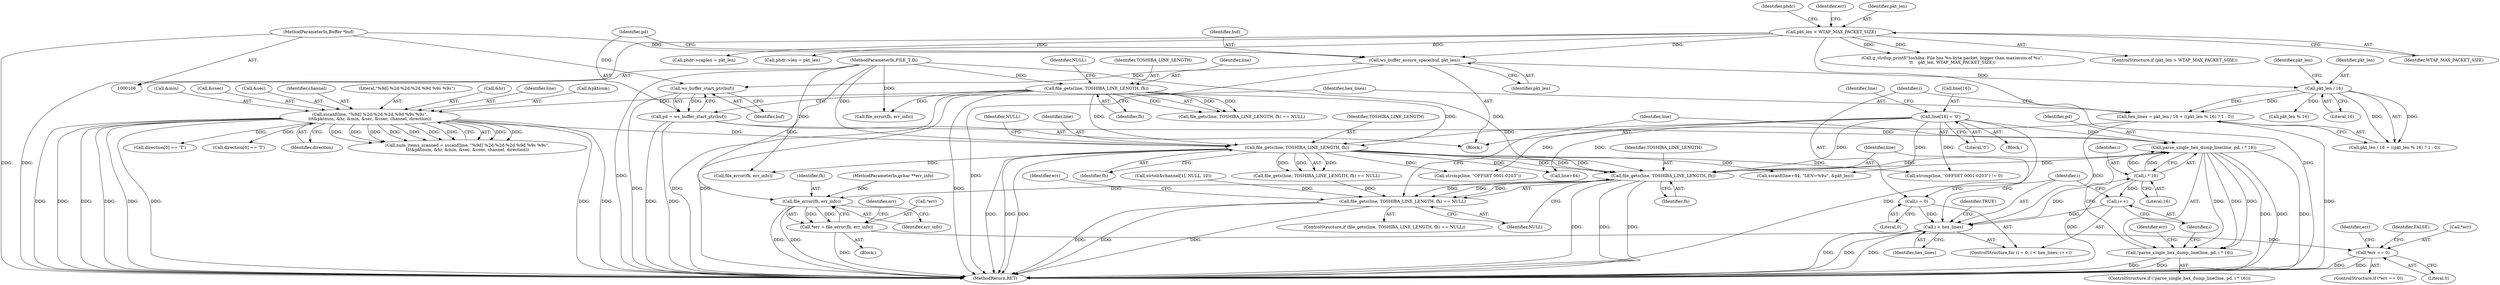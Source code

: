 digraph "0_wireshark_3270dfac43da861c714df76513456b46765ff47f@pointer" {
"1000456" [label="(Call,parse_single_hex_dump_line(line, pd, i * 16))"];
"1000222" [label="(Call,line[16] = '\0')"];
"1000430" [label="(Call,file_gets(line, TOSHIBA_LINE_LENGTH, fh))"];
"1000456" [label="(Call,parse_single_hex_dump_line(line, pd, i * 16))"];
"1000402" [label="(Call,pd = ws_buffer_start_ptr(buf))"];
"1000404" [label="(Call,ws_buffer_start_ptr(buf))"];
"1000399" [label="(Call,ws_buffer_assure_space(buf, pkt_len))"];
"1000111" [label="(MethodParameterIn,Buffer *buf)"];
"1000258" [label="(Call,pkt_len > WTAP_MAX_PACKET_SIZE)"];
"1000459" [label="(Call,i * 16)"];
"1000422" [label="(Call,i < hex_lines)"];
"1000419" [label="(Call,i = 0)"];
"1000425" [label="(Call,i++)"];
"1000406" [label="(Call,hex_lines = pkt_len / 16 + ((pkt_len % 16) ? 1 : 0))"];
"1000409" [label="(Call,pkt_len / 16)"];
"1000198" [label="(Call,file_gets(line, TOSHIBA_LINE_LENGTH, fh))"];
"1000163" [label="(Call,sscanf(line, \"%9d] %2d:%2d:%2d.%9d %9s %9s\",\n\t\t\t&pktnum, &hr, &min, &sec, &csec, channel, direction))"];
"1000137" [label="(Call,file_gets(line, TOSHIBA_LINE_LENGTH, fh))"];
"1000109" [label="(MethodParameterIn,FILE_T fh)"];
"1000429" [label="(Call,file_gets(line, TOSHIBA_LINE_LENGTH, fh) == NULL)"];
"1000439" [label="(Call,file_error(fh, err_info))"];
"1000436" [label="(Call,*err = file_error(fh, err_info))"];
"1000443" [label="(Call,*err == 0)"];
"1000455" [label="(Call,!parse_single_hex_dump_line(line, pd, i * 16))"];
"1000195" [label="(Block,)"];
"1000431" [label="(Identifier,line)"];
"1000414" [label="(Identifier,pkt_len)"];
"1000443" [label="(Call,*err == 0)"];
"1000438" [label="(Identifier,err)"];
"1000430" [label="(Call,file_gets(line, TOSHIBA_LINE_LENGTH, fh))"];
"1000172" [label="(Call,&sec)"];
"1000435" [label="(Block,)"];
"1000450" [label="(Identifier,err)"];
"1000113" [label="(MethodParameterIn,gchar **err_info)"];
"1000234" [label="(Call,sscanf(line+64, \"LEN=%9u\", &pkt_len))"];
"1000351" [label="(Call,strtol(&channel[1], NULL, 10))"];
"1000198" [label="(Call,file_gets(line, TOSHIBA_LINE_LENGTH, fh))"];
"1000176" [label="(Identifier,channel)"];
"1000137" [label="(Call,file_gets(line, TOSHIBA_LINE_LENGTH, fh))"];
"1000423" [label="(Identifier,i)"];
"1000407" [label="(Identifier,hex_lines)"];
"1000260" [label="(Identifier,WTAP_MAX_PACKET_SIZE)"];
"1000419" [label="(Call,i = 0)"];
"1000457" [label="(Identifier,line)"];
"1000436" [label="(Call,*err = file_error(fh, err_info))"];
"1000458" [label="(Identifier,pd)"];
"1000403" [label="(Identifier,pd)"];
"1000311" [label="(Call,phdr->caplen = pkt_len)"];
"1000421" [label="(Literal,0)"];
"1000226" [label="(Literal,'\0')"];
"1000406" [label="(Call,hex_lines = pkt_len / 16 + ((pkt_len % 16) ? 1 : 0))"];
"1000316" [label="(Call,phdr->len = pkt_len)"];
"1000165" [label="(Literal,\"%9d] %2d:%2d:%2d.%9d %9s %9s\")"];
"1000446" [label="(Literal,0)"];
"1000207" [label="(Call,file_error(fh, err_info))"];
"1000222" [label="(Call,line[16] = '\0')"];
"1000476" [label="(MethodReturn,RET)"];
"1000434" [label="(Identifier,NULL)"];
"1000439" [label="(Call,file_error(fh, err_info))"];
"1000442" [label="(ControlStructure,if (*err == 0))"];
"1000433" [label="(Identifier,fh)"];
"1000177" [label="(Identifier,direction)"];
"1000146" [label="(Call,file_error(fh, err_info))"];
"1000168" [label="(Call,&hr)"];
"1000401" [label="(Identifier,pkt_len)"];
"1000429" [label="(Call,file_gets(line, TOSHIBA_LINE_LENGTH, fh) == NULL)"];
"1000161" [label="(Call,num_items_scanned = sscanf(line, \"%9d] %2d:%2d:%2d.%9d %9s %9s\",\n\t\t\t&pktnum, &hr, &min, &sec, &csec, channel, direction))"];
"1000455" [label="(Call,!parse_single_hex_dump_line(line, pd, i * 16))"];
"1000111" [label="(MethodParameterIn,Buffer *buf)"];
"1000269" [label="(Call,g_strdup_printf(\"toshiba: File has %u-byte packet, bigger than maximum of %u\",\n\t\t    pkt_len, WTAP_MAX_PACKET_SIZE))"];
"1000227" [label="(Call,strcmp(line, \"OFFSET 0001-0203\") != 0)"];
"1000139" [label="(Identifier,TOSHIBA_LINE_LENGTH)"];
"1000456" [label="(Call,parse_single_hex_dump_line(line, pd, i * 16))"];
"1000338" [label="(Call,direction[0] == 'T')"];
"1000163" [label="(Call,sscanf(line, \"%9d] %2d:%2d:%2d.%9d %9s %9s\",\n\t\t\t&pktnum, &hr, &min, &sec, &csec, channel, direction))"];
"1000408" [label="(Call,pkt_len / 16 + ((pkt_len % 16) ? 1 : 0))"];
"1000441" [label="(Identifier,err_info)"];
"1000432" [label="(Identifier,TOSHIBA_LINE_LENGTH)"];
"1000440" [label="(Identifier,fh)"];
"1000228" [label="(Call,strcmp(line, \"OFFSET 0001-0203\"))"];
"1000277" [label="(Identifier,phdr)"];
"1000411" [label="(Literal,16)"];
"1000418" [label="(ControlStructure,for (i = 0; i < hex_lines; i++))"];
"1000164" [label="(Identifier,line)"];
"1000140" [label="(Identifier,fh)"];
"1000235" [label="(Call,line+64)"];
"1000371" [label="(Call,direction[0] == 'T')"];
"1000420" [label="(Identifier,i)"];
"1000200" [label="(Identifier,TOSHIBA_LINE_LENGTH)"];
"1000465" [label="(Identifier,err)"];
"1000136" [label="(Call,file_gets(line, TOSHIBA_LINE_LENGTH, fh) == NULL)"];
"1000197" [label="(Call,file_gets(line, TOSHIBA_LINE_LENGTH, fh) == NULL)"];
"1000410" [label="(Identifier,pkt_len)"];
"1000264" [label="(Identifier,err)"];
"1000229" [label="(Identifier,line)"];
"1000426" [label="(Identifier,i)"];
"1000405" [label="(Identifier,buf)"];
"1000166" [label="(Call,&pktnum)"];
"1000409" [label="(Call,pkt_len / 16)"];
"1000170" [label="(Call,&min)"];
"1000258" [label="(Call,pkt_len > WTAP_MAX_PACKET_SIZE)"];
"1000453" [label="(Identifier,FALSE)"];
"1000444" [label="(Call,*err)"];
"1000138" [label="(Identifier,line)"];
"1000425" [label="(Call,i++)"];
"1000223" [label="(Call,line[16])"];
"1000428" [label="(ControlStructure,if (file_gets(line, TOSHIBA_LINE_LENGTH, fh) == NULL))"];
"1000413" [label="(Call,pkt_len % 16)"];
"1000114" [label="(Block,)"];
"1000201" [label="(Identifier,fh)"];
"1000402" [label="(Call,pd = ws_buffer_start_ptr(buf))"];
"1000399" [label="(Call,ws_buffer_assure_space(buf, pkt_len))"];
"1000459" [label="(Call,i * 16)"];
"1000424" [label="(Identifier,hex_lines)"];
"1000202" [label="(Identifier,NULL)"];
"1000259" [label="(Identifier,pkt_len)"];
"1000437" [label="(Call,*err)"];
"1000199" [label="(Identifier,line)"];
"1000404" [label="(Call,ws_buffer_start_ptr(buf))"];
"1000174" [label="(Call,&csec)"];
"1000454" [label="(ControlStructure,if (!parse_single_hex_dump_line(line, pd, i * 16)))"];
"1000109" [label="(MethodParameterIn,FILE_T fh)"];
"1000460" [label="(Identifier,i)"];
"1000445" [label="(Identifier,err)"];
"1000141" [label="(Identifier,NULL)"];
"1000257" [label="(ControlStructure,if (pkt_len > WTAP_MAX_PACKET_SIZE))"];
"1000461" [label="(Literal,16)"];
"1000475" [label="(Identifier,TRUE)"];
"1000400" [label="(Identifier,buf)"];
"1000422" [label="(Call,i < hex_lines)"];
"1000456" -> "1000455"  [label="AST: "];
"1000456" -> "1000459"  [label="CFG: "];
"1000457" -> "1000456"  [label="AST: "];
"1000458" -> "1000456"  [label="AST: "];
"1000459" -> "1000456"  [label="AST: "];
"1000455" -> "1000456"  [label="CFG: "];
"1000456" -> "1000476"  [label="DDG: "];
"1000456" -> "1000476"  [label="DDG: "];
"1000456" -> "1000476"  [label="DDG: "];
"1000456" -> "1000430"  [label="DDG: "];
"1000456" -> "1000455"  [label="DDG: "];
"1000456" -> "1000455"  [label="DDG: "];
"1000456" -> "1000455"  [label="DDG: "];
"1000222" -> "1000456"  [label="DDG: "];
"1000430" -> "1000456"  [label="DDG: "];
"1000402" -> "1000456"  [label="DDG: "];
"1000459" -> "1000456"  [label="DDG: "];
"1000459" -> "1000456"  [label="DDG: "];
"1000222" -> "1000195"  [label="AST: "];
"1000222" -> "1000226"  [label="CFG: "];
"1000223" -> "1000222"  [label="AST: "];
"1000226" -> "1000222"  [label="AST: "];
"1000229" -> "1000222"  [label="CFG: "];
"1000222" -> "1000476"  [label="DDG: "];
"1000222" -> "1000198"  [label="DDG: "];
"1000222" -> "1000227"  [label="DDG: "];
"1000222" -> "1000228"  [label="DDG: "];
"1000222" -> "1000234"  [label="DDG: "];
"1000222" -> "1000235"  [label="DDG: "];
"1000222" -> "1000430"  [label="DDG: "];
"1000430" -> "1000429"  [label="AST: "];
"1000430" -> "1000433"  [label="CFG: "];
"1000431" -> "1000430"  [label="AST: "];
"1000432" -> "1000430"  [label="AST: "];
"1000433" -> "1000430"  [label="AST: "];
"1000434" -> "1000430"  [label="CFG: "];
"1000430" -> "1000476"  [label="DDG: "];
"1000430" -> "1000476"  [label="DDG: "];
"1000430" -> "1000476"  [label="DDG: "];
"1000430" -> "1000429"  [label="DDG: "];
"1000430" -> "1000429"  [label="DDG: "];
"1000430" -> "1000429"  [label="DDG: "];
"1000198" -> "1000430"  [label="DDG: "];
"1000198" -> "1000430"  [label="DDG: "];
"1000198" -> "1000430"  [label="DDG: "];
"1000109" -> "1000430"  [label="DDG: "];
"1000430" -> "1000439"  [label="DDG: "];
"1000402" -> "1000114"  [label="AST: "];
"1000402" -> "1000404"  [label="CFG: "];
"1000403" -> "1000402"  [label="AST: "];
"1000404" -> "1000402"  [label="AST: "];
"1000407" -> "1000402"  [label="CFG: "];
"1000402" -> "1000476"  [label="DDG: "];
"1000402" -> "1000476"  [label="DDG: "];
"1000404" -> "1000402"  [label="DDG: "];
"1000404" -> "1000405"  [label="CFG: "];
"1000405" -> "1000404"  [label="AST: "];
"1000404" -> "1000476"  [label="DDG: "];
"1000399" -> "1000404"  [label="DDG: "];
"1000111" -> "1000404"  [label="DDG: "];
"1000399" -> "1000114"  [label="AST: "];
"1000399" -> "1000401"  [label="CFG: "];
"1000400" -> "1000399"  [label="AST: "];
"1000401" -> "1000399"  [label="AST: "];
"1000403" -> "1000399"  [label="CFG: "];
"1000399" -> "1000476"  [label="DDG: "];
"1000111" -> "1000399"  [label="DDG: "];
"1000258" -> "1000399"  [label="DDG: "];
"1000399" -> "1000409"  [label="DDG: "];
"1000111" -> "1000108"  [label="AST: "];
"1000111" -> "1000476"  [label="DDG: "];
"1000258" -> "1000257"  [label="AST: "];
"1000258" -> "1000260"  [label="CFG: "];
"1000259" -> "1000258"  [label="AST: "];
"1000260" -> "1000258"  [label="AST: "];
"1000264" -> "1000258"  [label="CFG: "];
"1000277" -> "1000258"  [label="CFG: "];
"1000258" -> "1000476"  [label="DDG: "];
"1000258" -> "1000476"  [label="DDG: "];
"1000258" -> "1000269"  [label="DDG: "];
"1000258" -> "1000269"  [label="DDG: "];
"1000258" -> "1000311"  [label="DDG: "];
"1000258" -> "1000316"  [label="DDG: "];
"1000459" -> "1000461"  [label="CFG: "];
"1000460" -> "1000459"  [label="AST: "];
"1000461" -> "1000459"  [label="AST: "];
"1000459" -> "1000476"  [label="DDG: "];
"1000459" -> "1000425"  [label="DDG: "];
"1000422" -> "1000459"  [label="DDG: "];
"1000422" -> "1000418"  [label="AST: "];
"1000422" -> "1000424"  [label="CFG: "];
"1000423" -> "1000422"  [label="AST: "];
"1000424" -> "1000422"  [label="AST: "];
"1000431" -> "1000422"  [label="CFG: "];
"1000475" -> "1000422"  [label="CFG: "];
"1000422" -> "1000476"  [label="DDG: "];
"1000422" -> "1000476"  [label="DDG: "];
"1000422" -> "1000476"  [label="DDG: "];
"1000419" -> "1000422"  [label="DDG: "];
"1000425" -> "1000422"  [label="DDG: "];
"1000406" -> "1000422"  [label="DDG: "];
"1000419" -> "1000418"  [label="AST: "];
"1000419" -> "1000421"  [label="CFG: "];
"1000420" -> "1000419"  [label="AST: "];
"1000421" -> "1000419"  [label="AST: "];
"1000423" -> "1000419"  [label="CFG: "];
"1000425" -> "1000418"  [label="AST: "];
"1000425" -> "1000426"  [label="CFG: "];
"1000426" -> "1000425"  [label="AST: "];
"1000423" -> "1000425"  [label="CFG: "];
"1000406" -> "1000114"  [label="AST: "];
"1000406" -> "1000408"  [label="CFG: "];
"1000407" -> "1000406"  [label="AST: "];
"1000408" -> "1000406"  [label="AST: "];
"1000420" -> "1000406"  [label="CFG: "];
"1000406" -> "1000476"  [label="DDG: "];
"1000409" -> "1000406"  [label="DDG: "];
"1000409" -> "1000406"  [label="DDG: "];
"1000409" -> "1000408"  [label="AST: "];
"1000409" -> "1000411"  [label="CFG: "];
"1000410" -> "1000409"  [label="AST: "];
"1000411" -> "1000409"  [label="AST: "];
"1000414" -> "1000409"  [label="CFG: "];
"1000409" -> "1000408"  [label="DDG: "];
"1000409" -> "1000408"  [label="DDG: "];
"1000409" -> "1000413"  [label="DDG: "];
"1000198" -> "1000197"  [label="AST: "];
"1000198" -> "1000201"  [label="CFG: "];
"1000199" -> "1000198"  [label="AST: "];
"1000200" -> "1000198"  [label="AST: "];
"1000201" -> "1000198"  [label="AST: "];
"1000202" -> "1000198"  [label="CFG: "];
"1000198" -> "1000476"  [label="DDG: "];
"1000198" -> "1000476"  [label="DDG: "];
"1000198" -> "1000476"  [label="DDG: "];
"1000198" -> "1000197"  [label="DDG: "];
"1000198" -> "1000197"  [label="DDG: "];
"1000198" -> "1000197"  [label="DDG: "];
"1000163" -> "1000198"  [label="DDG: "];
"1000137" -> "1000198"  [label="DDG: "];
"1000137" -> "1000198"  [label="DDG: "];
"1000109" -> "1000198"  [label="DDG: "];
"1000198" -> "1000207"  [label="DDG: "];
"1000198" -> "1000227"  [label="DDG: "];
"1000198" -> "1000228"  [label="DDG: "];
"1000198" -> "1000234"  [label="DDG: "];
"1000198" -> "1000235"  [label="DDG: "];
"1000163" -> "1000161"  [label="AST: "];
"1000163" -> "1000177"  [label="CFG: "];
"1000164" -> "1000163"  [label="AST: "];
"1000165" -> "1000163"  [label="AST: "];
"1000166" -> "1000163"  [label="AST: "];
"1000168" -> "1000163"  [label="AST: "];
"1000170" -> "1000163"  [label="AST: "];
"1000172" -> "1000163"  [label="AST: "];
"1000174" -> "1000163"  [label="AST: "];
"1000176" -> "1000163"  [label="AST: "];
"1000177" -> "1000163"  [label="AST: "];
"1000161" -> "1000163"  [label="CFG: "];
"1000163" -> "1000476"  [label="DDG: "];
"1000163" -> "1000476"  [label="DDG: "];
"1000163" -> "1000476"  [label="DDG: "];
"1000163" -> "1000476"  [label="DDG: "];
"1000163" -> "1000476"  [label="DDG: "];
"1000163" -> "1000476"  [label="DDG: "];
"1000163" -> "1000476"  [label="DDG: "];
"1000163" -> "1000476"  [label="DDG: "];
"1000163" -> "1000161"  [label="DDG: "];
"1000163" -> "1000161"  [label="DDG: "];
"1000163" -> "1000161"  [label="DDG: "];
"1000163" -> "1000161"  [label="DDG: "];
"1000163" -> "1000161"  [label="DDG: "];
"1000163" -> "1000161"  [label="DDG: "];
"1000163" -> "1000161"  [label="DDG: "];
"1000163" -> "1000161"  [label="DDG: "];
"1000163" -> "1000161"  [label="DDG: "];
"1000137" -> "1000163"  [label="DDG: "];
"1000163" -> "1000338"  [label="DDG: "];
"1000163" -> "1000371"  [label="DDG: "];
"1000137" -> "1000136"  [label="AST: "];
"1000137" -> "1000140"  [label="CFG: "];
"1000138" -> "1000137"  [label="AST: "];
"1000139" -> "1000137"  [label="AST: "];
"1000140" -> "1000137"  [label="AST: "];
"1000141" -> "1000137"  [label="CFG: "];
"1000137" -> "1000476"  [label="DDG: "];
"1000137" -> "1000476"  [label="DDG: "];
"1000137" -> "1000476"  [label="DDG: "];
"1000137" -> "1000136"  [label="DDG: "];
"1000137" -> "1000136"  [label="DDG: "];
"1000137" -> "1000136"  [label="DDG: "];
"1000109" -> "1000137"  [label="DDG: "];
"1000137" -> "1000146"  [label="DDG: "];
"1000109" -> "1000108"  [label="AST: "];
"1000109" -> "1000476"  [label="DDG: "];
"1000109" -> "1000146"  [label="DDG: "];
"1000109" -> "1000207"  [label="DDG: "];
"1000109" -> "1000439"  [label="DDG: "];
"1000429" -> "1000428"  [label="AST: "];
"1000429" -> "1000434"  [label="CFG: "];
"1000434" -> "1000429"  [label="AST: "];
"1000438" -> "1000429"  [label="CFG: "];
"1000457" -> "1000429"  [label="CFG: "];
"1000429" -> "1000476"  [label="DDG: "];
"1000429" -> "1000476"  [label="DDG: "];
"1000429" -> "1000476"  [label="DDG: "];
"1000351" -> "1000429"  [label="DDG: "];
"1000197" -> "1000429"  [label="DDG: "];
"1000439" -> "1000436"  [label="AST: "];
"1000439" -> "1000441"  [label="CFG: "];
"1000440" -> "1000439"  [label="AST: "];
"1000441" -> "1000439"  [label="AST: "];
"1000436" -> "1000439"  [label="CFG: "];
"1000439" -> "1000476"  [label="DDG: "];
"1000439" -> "1000476"  [label="DDG: "];
"1000439" -> "1000436"  [label="DDG: "];
"1000439" -> "1000436"  [label="DDG: "];
"1000113" -> "1000439"  [label="DDG: "];
"1000436" -> "1000435"  [label="AST: "];
"1000437" -> "1000436"  [label="AST: "];
"1000445" -> "1000436"  [label="CFG: "];
"1000436" -> "1000476"  [label="DDG: "];
"1000436" -> "1000443"  [label="DDG: "];
"1000443" -> "1000442"  [label="AST: "];
"1000443" -> "1000446"  [label="CFG: "];
"1000444" -> "1000443"  [label="AST: "];
"1000446" -> "1000443"  [label="AST: "];
"1000450" -> "1000443"  [label="CFG: "];
"1000453" -> "1000443"  [label="CFG: "];
"1000443" -> "1000476"  [label="DDG: "];
"1000443" -> "1000476"  [label="DDG: "];
"1000455" -> "1000454"  [label="AST: "];
"1000465" -> "1000455"  [label="CFG: "];
"1000426" -> "1000455"  [label="CFG: "];
"1000455" -> "1000476"  [label="DDG: "];
"1000455" -> "1000476"  [label="DDG: "];
}
